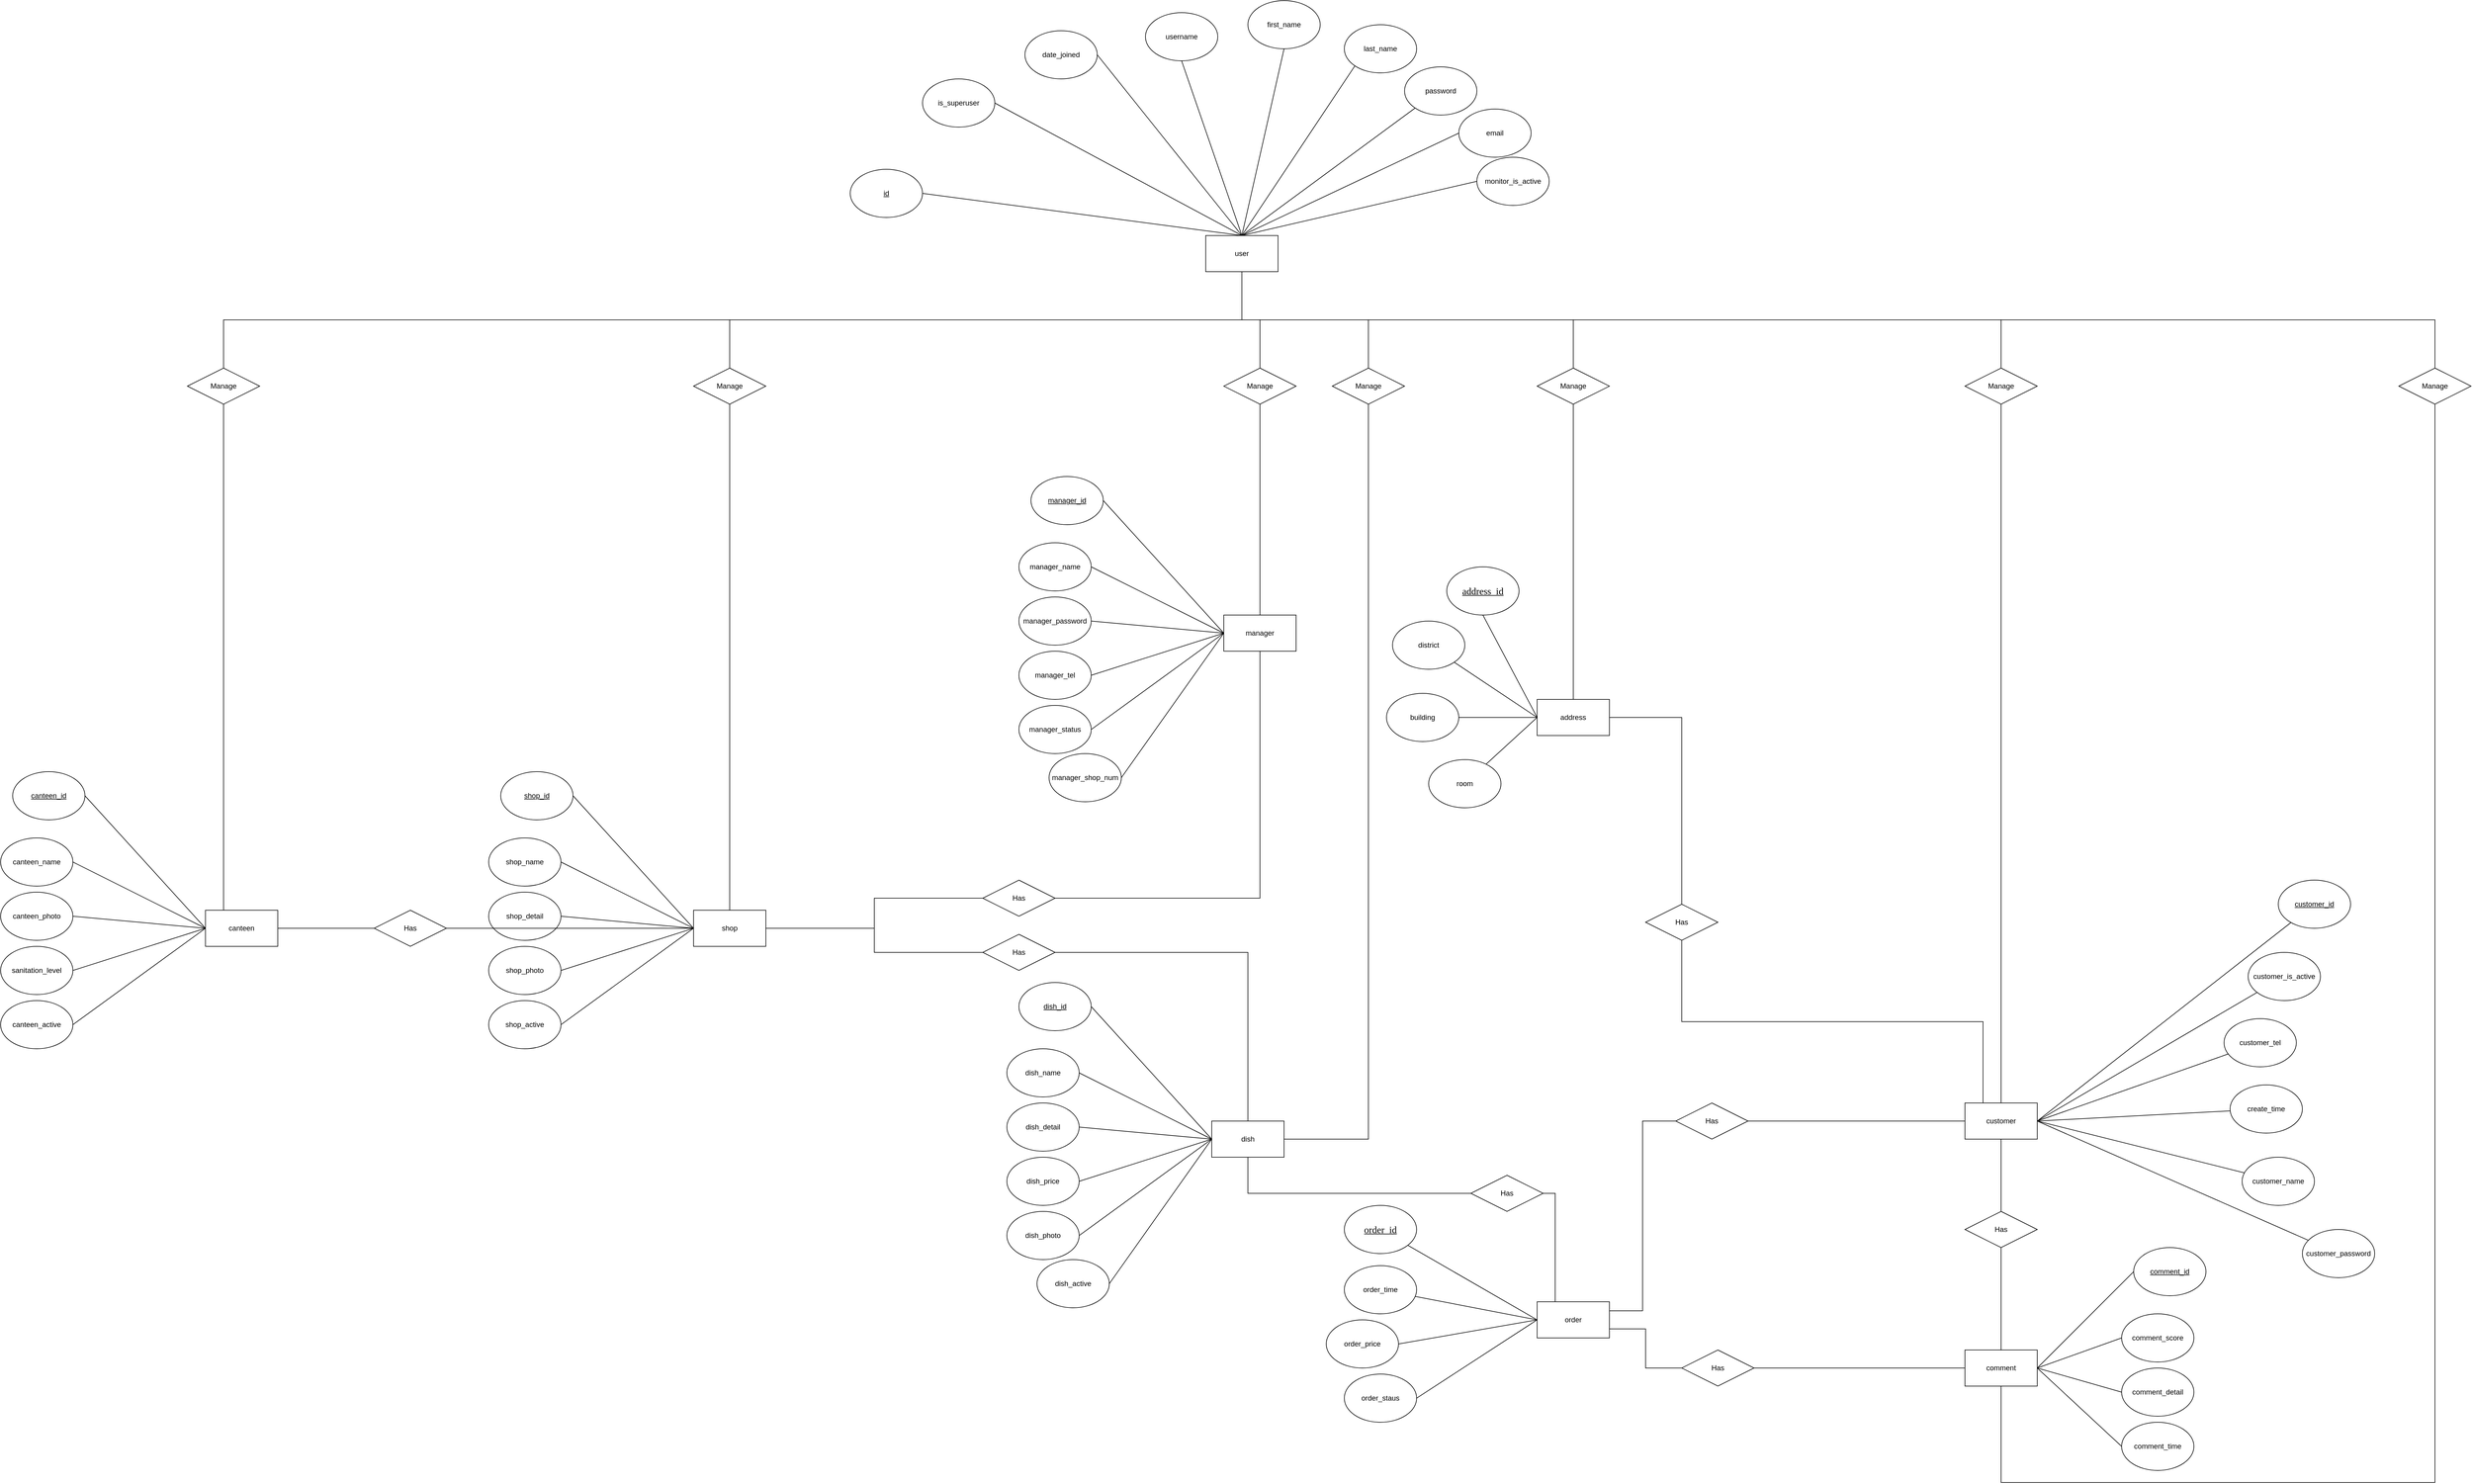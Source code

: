 <mxfile version="21.5.2" type="github">
  <diagram id="R2lEEEUBdFMjLlhIrx00" name="Page-1">
    <mxGraphModel dx="6148" dy="5656" grid="1" gridSize="10" guides="1" tooltips="1" connect="1" arrows="1" fold="1" page="1" pageScale="1" pageWidth="1100" pageHeight="1700" math="0" shadow="0" extFonts="Permanent Marker^https://fonts.googleapis.com/css?family=Permanent+Marker">
      <root>
        <mxCell id="0" />
        <mxCell id="1" parent="0" />
        <mxCell id="YfYMu-uo4q-J1Giw8Tow-1" value="customer" style="rounded=0;whiteSpace=wrap;html=1;" vertex="1" parent="1">
          <mxGeometry x="2340" y="-680" width="120" height="60" as="geometry" />
        </mxCell>
        <mxCell id="YfYMu-uo4q-J1Giw8Tow-2" value="address" style="rounded=0;whiteSpace=wrap;html=1;" vertex="1" parent="1">
          <mxGeometry x="1630" y="-1350" width="120" height="60" as="geometry" />
        </mxCell>
        <mxCell id="YfYMu-uo4q-J1Giw8Tow-90" value="" style="rounded=0;orthogonalLoop=1;jettySize=auto;html=1;endArrow=none;endFill=0;exitX=0;exitY=0.5;exitDx=0;exitDy=0;" edge="1" parent="1" source="YfYMu-uo4q-J1Giw8Tow-2" target="YfYMu-uo4q-J1Giw8Tow-87">
          <mxGeometry relative="1" as="geometry" />
        </mxCell>
        <mxCell id="YfYMu-uo4q-J1Giw8Tow-92" value="" style="rounded=0;orthogonalLoop=1;jettySize=auto;html=1;endArrow=none;endFill=0;exitX=0;exitY=0.5;exitDx=0;exitDy=0;" edge="1" parent="1" source="YfYMu-uo4q-J1Giw8Tow-2" target="YfYMu-uo4q-J1Giw8Tow-91">
          <mxGeometry relative="1" as="geometry" />
        </mxCell>
        <mxCell id="YfYMu-uo4q-J1Giw8Tow-96" value="" style="rounded=0;orthogonalLoop=1;jettySize=auto;html=1;endArrow=none;endFill=0;exitX=0;exitY=0.5;exitDx=0;exitDy=0;" edge="1" parent="1" source="YfYMu-uo4q-J1Giw8Tow-2" target="YfYMu-uo4q-J1Giw8Tow-95">
          <mxGeometry relative="1" as="geometry" />
        </mxCell>
        <mxCell id="YfYMu-uo4q-J1Giw8Tow-3" value="order" style="rounded=0;whiteSpace=wrap;html=1;" vertex="1" parent="1">
          <mxGeometry x="1630" y="-350" width="120" height="60" as="geometry" />
        </mxCell>
        <mxCell id="YfYMu-uo4q-J1Giw8Tow-4" value="dish" style="rounded=0;whiteSpace=wrap;html=1;" vertex="1" parent="1">
          <mxGeometry x="1090" y="-650" width="120" height="60" as="geometry" />
        </mxCell>
        <mxCell id="YfYMu-uo4q-J1Giw8Tow-77" value="" style="rounded=0;orthogonalLoop=1;jettySize=auto;html=1;entryX=1;entryY=0.5;entryDx=0;entryDy=0;endArrow=none;endFill=0;" edge="1" parent="1" source="YfYMu-uo4q-J1Giw8Tow-60" target="YfYMu-uo4q-J1Giw8Tow-1">
          <mxGeometry relative="1" as="geometry">
            <mxPoint x="2380" y="-560" as="targetPoint" />
          </mxGeometry>
        </mxCell>
        <mxCell id="YfYMu-uo4q-J1Giw8Tow-60" value="&lt;u&gt;customer_id&lt;/u&gt;" style="ellipse;whiteSpace=wrap;html=1;" vertex="1" parent="1">
          <mxGeometry x="2860" y="-1050" width="120" height="80" as="geometry" />
        </mxCell>
        <mxCell id="YfYMu-uo4q-J1Giw8Tow-76" value="" style="rounded=0;orthogonalLoop=1;jettySize=auto;html=1;entryX=1;entryY=0.5;entryDx=0;entryDy=0;endArrow=none;endFill=0;" edge="1" parent="1" source="YfYMu-uo4q-J1Giw8Tow-62" target="YfYMu-uo4q-J1Giw8Tow-1">
          <mxGeometry relative="1" as="geometry">
            <mxPoint x="2390" y="-780" as="targetPoint" />
          </mxGeometry>
        </mxCell>
        <mxCell id="YfYMu-uo4q-J1Giw8Tow-62" value="customer_name" style="ellipse;whiteSpace=wrap;html=1;" vertex="1" parent="1">
          <mxGeometry x="2800" y="-590" width="120" height="80" as="geometry" />
        </mxCell>
        <mxCell id="YfYMu-uo4q-J1Giw8Tow-71" style="rounded=0;orthogonalLoop=1;jettySize=auto;html=1;entryX=1;entryY=0.5;entryDx=0;entryDy=0;endArrow=none;endFill=0;" edge="1" parent="1" source="YfYMu-uo4q-J1Giw8Tow-63" target="YfYMu-uo4q-J1Giw8Tow-1">
          <mxGeometry relative="1" as="geometry" />
        </mxCell>
        <mxCell id="YfYMu-uo4q-J1Giw8Tow-63" value="customer_tel" style="ellipse;whiteSpace=wrap;html=1;" vertex="1" parent="1">
          <mxGeometry x="2770" y="-820" width="120" height="80" as="geometry" />
        </mxCell>
        <mxCell id="YfYMu-uo4q-J1Giw8Tow-70" value="" style="rounded=0;orthogonalLoop=1;jettySize=auto;html=1;endArrow=none;endFill=0;entryX=1;entryY=0.5;entryDx=0;entryDy=0;" edge="1" parent="1" source="YfYMu-uo4q-J1Giw8Tow-64" target="YfYMu-uo4q-J1Giw8Tow-1">
          <mxGeometry relative="1" as="geometry">
            <mxPoint x="2420" y="-770" as="targetPoint" />
          </mxGeometry>
        </mxCell>
        <mxCell id="YfYMu-uo4q-J1Giw8Tow-64" value="customer_password" style="ellipse;whiteSpace=wrap;html=1;" vertex="1" parent="1">
          <mxGeometry x="2900" y="-470" width="120" height="80" as="geometry" />
        </mxCell>
        <mxCell id="YfYMu-uo4q-J1Giw8Tow-75" value="" style="rounded=0;orthogonalLoop=1;jettySize=auto;html=1;entryX=1;entryY=0.5;entryDx=0;entryDy=0;endArrow=none;endFill=0;" edge="1" parent="1" source="YfYMu-uo4q-J1Giw8Tow-65" target="YfYMu-uo4q-J1Giw8Tow-1">
          <mxGeometry relative="1" as="geometry">
            <mxPoint x="2370" y="-910" as="targetPoint" />
          </mxGeometry>
        </mxCell>
        <mxCell id="YfYMu-uo4q-J1Giw8Tow-65" value="customer_is_active" style="ellipse;whiteSpace=wrap;html=1;" vertex="1" parent="1">
          <mxGeometry x="2810" y="-930" width="120" height="80" as="geometry" />
        </mxCell>
        <mxCell id="YfYMu-uo4q-J1Giw8Tow-72" style="rounded=0;orthogonalLoop=1;jettySize=auto;html=1;entryX=1;entryY=0.5;entryDx=0;entryDy=0;endArrow=none;endFill=0;" edge="1" parent="1" source="YfYMu-uo4q-J1Giw8Tow-66" target="YfYMu-uo4q-J1Giw8Tow-1">
          <mxGeometry relative="1" as="geometry" />
        </mxCell>
        <mxCell id="YfYMu-uo4q-J1Giw8Tow-66" value="create_time" style="ellipse;whiteSpace=wrap;html=1;" vertex="1" parent="1">
          <mxGeometry x="2780" y="-710" width="120" height="80" as="geometry" />
        </mxCell>
        <mxCell id="YfYMu-uo4q-J1Giw8Tow-87" value="district" style="ellipse;whiteSpace=wrap;html=1;rounded=0;" vertex="1" parent="1">
          <mxGeometry x="1390" y="-1480" width="120" height="80" as="geometry" />
        </mxCell>
        <mxCell id="YfYMu-uo4q-J1Giw8Tow-91" value="room" style="ellipse;whiteSpace=wrap;html=1;rounded=0;" vertex="1" parent="1">
          <mxGeometry x="1450" y="-1250" width="120" height="80" as="geometry" />
        </mxCell>
        <mxCell id="YfYMu-uo4q-J1Giw8Tow-95" value="building" style="ellipse;whiteSpace=wrap;html=1;rounded=0;" vertex="1" parent="1">
          <mxGeometry x="1380" y="-1360" width="120" height="80" as="geometry" />
        </mxCell>
        <mxCell id="YfYMu-uo4q-J1Giw8Tow-111" value="" style="rounded=0;orthogonalLoop=1;jettySize=auto;html=1;entryX=0;entryY=0.5;entryDx=0;entryDy=0;endArrow=none;endFill=0;" edge="1" parent="1" source="YfYMu-uo4q-J1Giw8Tow-99" target="YfYMu-uo4q-J1Giw8Tow-3">
          <mxGeometry relative="1" as="geometry">
            <mxPoint x="1620" y="-419.963" as="targetPoint" />
          </mxGeometry>
        </mxCell>
        <mxCell id="YfYMu-uo4q-J1Giw8Tow-99" value="order_time" style="ellipse;whiteSpace=wrap;html=1;" vertex="1" parent="1">
          <mxGeometry x="1310" y="-410" width="120" height="80" as="geometry" />
        </mxCell>
        <mxCell id="YfYMu-uo4q-J1Giw8Tow-100" value="order_staus" style="ellipse;whiteSpace=wrap;html=1;" vertex="1" parent="1">
          <mxGeometry x="1310" y="-230" width="120" height="80" as="geometry" />
        </mxCell>
        <mxCell id="YfYMu-uo4q-J1Giw8Tow-101" value="order_price" style="ellipse;whiteSpace=wrap;html=1;" vertex="1" parent="1">
          <mxGeometry x="1280" y="-320" width="120" height="80" as="geometry" />
        </mxCell>
        <mxCell id="YfYMu-uo4q-J1Giw8Tow-102" value="&lt;div style=&quot;font-size: medium; text-align: start;&quot; data-hash=&quot;69dfcb072307d1f23d6dae1ab92fffbf&quot; data-version=&quot;3.0.0&quot;&gt;&lt;/div&gt;&lt;div style=&quot;font-size: medium; text-align: start;&quot; class=&quot;document&quot;&gt;&lt;div class=&quot;section&quot;&gt;&lt;p style=&quot;margin: 0pt; font-family: 等线; font-size: 12pt; line-height: 16px;&quot; class=&quot;paragraph text-align-type-left&quot;&gt;&lt;u&gt;order_id&lt;/u&gt;&lt;/p&gt;&lt;/div&gt;&lt;/div&gt;" style="ellipse;whiteSpace=wrap;html=1;" vertex="1" parent="1">
          <mxGeometry x="1310" y="-510" width="120" height="80" as="geometry" />
        </mxCell>
        <mxCell id="YfYMu-uo4q-J1Giw8Tow-107" value="" style="endArrow=none;html=1;rounded=0;entryX=0;entryY=0.5;entryDx=0;entryDy=0;" edge="1" parent="1" source="YfYMu-uo4q-J1Giw8Tow-102" target="YfYMu-uo4q-J1Giw8Tow-3">
          <mxGeometry relative="1" as="geometry">
            <mxPoint x="1440" y="-290.37" as="sourcePoint" />
            <mxPoint x="1600" y="-290.37" as="targetPoint" />
          </mxGeometry>
        </mxCell>
        <mxCell id="YfYMu-uo4q-J1Giw8Tow-108" value="" style="endArrow=none;html=1;rounded=0;exitX=1;exitY=0.5;exitDx=0;exitDy=0;entryX=0;entryY=0.5;entryDx=0;entryDy=0;" edge="1" parent="1" source="YfYMu-uo4q-J1Giw8Tow-100" target="YfYMu-uo4q-J1Giw8Tow-3">
          <mxGeometry relative="1" as="geometry">
            <mxPoint x="1440" y="-210" as="sourcePoint" />
            <mxPoint x="1600" y="-210" as="targetPoint" />
          </mxGeometry>
        </mxCell>
        <mxCell id="YfYMu-uo4q-J1Giw8Tow-109" value="" style="endArrow=none;html=1;rounded=0;exitX=1;exitY=0.5;exitDx=0;exitDy=0;entryX=0;entryY=0.5;entryDx=0;entryDy=0;" edge="1" parent="1" source="YfYMu-uo4q-J1Giw8Tow-101" target="YfYMu-uo4q-J1Giw8Tow-3">
          <mxGeometry relative="1" as="geometry">
            <mxPoint x="1440" y="-470" as="sourcePoint" />
            <mxPoint x="1600" y="-470" as="targetPoint" />
          </mxGeometry>
        </mxCell>
        <mxCell id="YfYMu-uo4q-J1Giw8Tow-112" value="&lt;u&gt;dish_id&lt;/u&gt;" style="ellipse;whiteSpace=wrap;html=1;" vertex="1" parent="1">
          <mxGeometry x="770" y="-880" width="120" height="80" as="geometry" />
        </mxCell>
        <mxCell id="YfYMu-uo4q-J1Giw8Tow-113" value="dish_active" style="ellipse;whiteSpace=wrap;html=1;" vertex="1" parent="1">
          <mxGeometry x="800" y="-420" width="120" height="80" as="geometry" />
        </mxCell>
        <mxCell id="YfYMu-uo4q-J1Giw8Tow-114" value="dish_photo" style="ellipse;whiteSpace=wrap;html=1;" vertex="1" parent="1">
          <mxGeometry x="750" y="-500" width="120" height="80" as="geometry" />
        </mxCell>
        <mxCell id="YfYMu-uo4q-J1Giw8Tow-115" value="dish_detail" style="ellipse;whiteSpace=wrap;html=1;" vertex="1" parent="1">
          <mxGeometry x="750" y="-680" width="120" height="80" as="geometry" />
        </mxCell>
        <mxCell id="YfYMu-uo4q-J1Giw8Tow-116" value="dish_name" style="ellipse;whiteSpace=wrap;html=1;" vertex="1" parent="1">
          <mxGeometry x="750" y="-770" width="120" height="80" as="geometry" />
        </mxCell>
        <mxCell id="YfYMu-uo4q-J1Giw8Tow-117" value="dish_price" style="ellipse;whiteSpace=wrap;html=1;" vertex="1" parent="1">
          <mxGeometry x="750" y="-590" width="120" height="80" as="geometry" />
        </mxCell>
        <mxCell id="YfYMu-uo4q-J1Giw8Tow-119" value="" style="endArrow=none;html=1;rounded=0;entryX=1;entryY=0.5;entryDx=0;entryDy=0;exitX=0;exitY=0.5;exitDx=0;exitDy=0;" edge="1" parent="1" source="YfYMu-uo4q-J1Giw8Tow-4" target="YfYMu-uo4q-J1Giw8Tow-112">
          <mxGeometry width="50" height="50" relative="1" as="geometry">
            <mxPoint x="1780" y="-780" as="sourcePoint" />
            <mxPoint x="1770" y="-830" as="targetPoint" />
          </mxGeometry>
        </mxCell>
        <mxCell id="YfYMu-uo4q-J1Giw8Tow-120" value="" style="endArrow=none;html=1;rounded=0;entryX=1;entryY=0.5;entryDx=0;entryDy=0;exitX=0;exitY=0.5;exitDx=0;exitDy=0;" edge="1" parent="1" source="YfYMu-uo4q-J1Giw8Tow-4" target="YfYMu-uo4q-J1Giw8Tow-116">
          <mxGeometry width="50" height="50" relative="1" as="geometry">
            <mxPoint x="1730" y="-770" as="sourcePoint" />
            <mxPoint x="1720" y="-960" as="targetPoint" />
          </mxGeometry>
        </mxCell>
        <mxCell id="YfYMu-uo4q-J1Giw8Tow-121" value="" style="endArrow=none;html=1;rounded=0;entryX=1;entryY=0.5;entryDx=0;entryDy=0;exitX=0;exitY=0.5;exitDx=0;exitDy=0;" edge="1" parent="1" source="YfYMu-uo4q-J1Giw8Tow-4" target="YfYMu-uo4q-J1Giw8Tow-115">
          <mxGeometry width="50" height="50" relative="1" as="geometry">
            <mxPoint x="1780" y="-780" as="sourcePoint" />
            <mxPoint x="1590" y="-880" as="targetPoint" />
          </mxGeometry>
        </mxCell>
        <mxCell id="YfYMu-uo4q-J1Giw8Tow-122" value="" style="endArrow=none;html=1;rounded=0;entryX=1;entryY=0.5;entryDx=0;entryDy=0;exitX=0;exitY=0.5;exitDx=0;exitDy=0;" edge="1" parent="1" source="YfYMu-uo4q-J1Giw8Tow-4" target="YfYMu-uo4q-J1Giw8Tow-117">
          <mxGeometry width="50" height="50" relative="1" as="geometry">
            <mxPoint x="1800" y="-760" as="sourcePoint" />
            <mxPoint x="1600" y="-870" as="targetPoint" />
          </mxGeometry>
        </mxCell>
        <mxCell id="YfYMu-uo4q-J1Giw8Tow-123" value="" style="endArrow=none;html=1;rounded=0;entryX=1;entryY=0.5;entryDx=0;entryDy=0;exitX=0;exitY=0.5;exitDx=0;exitDy=0;" edge="1" parent="1" source="YfYMu-uo4q-J1Giw8Tow-4" target="YfYMu-uo4q-J1Giw8Tow-114">
          <mxGeometry width="50" height="50" relative="1" as="geometry">
            <mxPoint x="1800" y="-780" as="sourcePoint" />
            <mxPoint x="1610" y="-860" as="targetPoint" />
          </mxGeometry>
        </mxCell>
        <mxCell id="YfYMu-uo4q-J1Giw8Tow-124" value="" style="endArrow=none;html=1;rounded=0;entryX=1;entryY=0.5;entryDx=0;entryDy=0;exitX=0;exitY=0.5;exitDx=0;exitDy=0;" edge="1" parent="1" source="YfYMu-uo4q-J1Giw8Tow-4" target="YfYMu-uo4q-J1Giw8Tow-113">
          <mxGeometry width="50" height="50" relative="1" as="geometry">
            <mxPoint x="1780" y="-780" as="sourcePoint" />
            <mxPoint x="1620" y="-850" as="targetPoint" />
          </mxGeometry>
        </mxCell>
        <mxCell id="YfYMu-uo4q-J1Giw8Tow-177" value="comment" style="rounded=0;whiteSpace=wrap;html=1;" vertex="1" parent="1">
          <mxGeometry x="2340" y="-270" width="120" height="60" as="geometry" />
        </mxCell>
        <mxCell id="YfYMu-uo4q-J1Giw8Tow-178" value="&lt;u&gt;comment_id&lt;/u&gt;" style="ellipse;whiteSpace=wrap;html=1;" vertex="1" parent="1">
          <mxGeometry x="2620" y="-440" width="120" height="80" as="geometry" />
        </mxCell>
        <mxCell id="YfYMu-uo4q-J1Giw8Tow-181" value="comment_detail" style="ellipse;whiteSpace=wrap;html=1;" vertex="1" parent="1">
          <mxGeometry x="2600" y="-240" width="120" height="80" as="geometry" />
        </mxCell>
        <mxCell id="YfYMu-uo4q-J1Giw8Tow-182" value="comment_score" style="ellipse;whiteSpace=wrap;html=1;" vertex="1" parent="1">
          <mxGeometry x="2600" y="-330" width="120" height="80" as="geometry" />
        </mxCell>
        <mxCell id="YfYMu-uo4q-J1Giw8Tow-183" value="comment_time" style="ellipse;whiteSpace=wrap;html=1;" vertex="1" parent="1">
          <mxGeometry x="2600" y="-150" width="120" height="80" as="geometry" />
        </mxCell>
        <mxCell id="YfYMu-uo4q-J1Giw8Tow-184" value="" style="endArrow=none;html=1;rounded=0;entryX=0;entryY=0.5;entryDx=0;entryDy=0;exitX=1;exitY=0.5;exitDx=0;exitDy=0;" edge="1" parent="1" source="YfYMu-uo4q-J1Giw8Tow-177" target="YfYMu-uo4q-J1Giw8Tow-178">
          <mxGeometry width="50" height="50" relative="1" as="geometry">
            <mxPoint x="2020" y="-210" as="sourcePoint" />
            <mxPoint x="2010" y="-260" as="targetPoint" />
          </mxGeometry>
        </mxCell>
        <mxCell id="YfYMu-uo4q-J1Giw8Tow-185" value="" style="endArrow=none;html=1;rounded=0;entryX=0;entryY=0.5;entryDx=0;entryDy=0;exitX=1;exitY=0.5;exitDx=0;exitDy=0;" edge="1" parent="1" source="YfYMu-uo4q-J1Giw8Tow-177" target="YfYMu-uo4q-J1Giw8Tow-182">
          <mxGeometry width="50" height="50" relative="1" as="geometry">
            <mxPoint x="1970" y="-200" as="sourcePoint" />
            <mxPoint x="1960" y="-390" as="targetPoint" />
          </mxGeometry>
        </mxCell>
        <mxCell id="YfYMu-uo4q-J1Giw8Tow-186" value="" style="endArrow=none;html=1;rounded=0;entryX=0;entryY=0.5;entryDx=0;entryDy=0;exitX=1;exitY=0.5;exitDx=0;exitDy=0;" edge="1" parent="1" source="YfYMu-uo4q-J1Giw8Tow-177" target="YfYMu-uo4q-J1Giw8Tow-181">
          <mxGeometry width="50" height="50" relative="1" as="geometry">
            <mxPoint x="2020" y="-210" as="sourcePoint" />
            <mxPoint x="1830" y="-310" as="targetPoint" />
          </mxGeometry>
        </mxCell>
        <mxCell id="YfYMu-uo4q-J1Giw8Tow-187" value="" style="endArrow=none;html=1;rounded=0;entryX=0;entryY=0.5;entryDx=0;entryDy=0;exitX=1;exitY=0.5;exitDx=0;exitDy=0;" edge="1" parent="1" source="YfYMu-uo4q-J1Giw8Tow-177" target="YfYMu-uo4q-J1Giw8Tow-183">
          <mxGeometry width="50" height="50" relative="1" as="geometry">
            <mxPoint x="2040" y="-190" as="sourcePoint" />
            <mxPoint x="1840" y="-300" as="targetPoint" />
          </mxGeometry>
        </mxCell>
        <mxCell id="YfYMu-uo4q-J1Giw8Tow-190" value="user" style="rounded=0;whiteSpace=wrap;html=1;" vertex="1" parent="1">
          <mxGeometry x="1080" y="-2120" width="120" height="60" as="geometry" />
        </mxCell>
        <mxCell id="YfYMu-uo4q-J1Giw8Tow-191" value="&lt;u&gt;id&lt;/u&gt;" style="ellipse;whiteSpace=wrap;html=1;" vertex="1" parent="1">
          <mxGeometry x="490" y="-2230" width="120" height="80" as="geometry" />
        </mxCell>
        <mxCell id="YfYMu-uo4q-J1Giw8Tow-192" value="email" style="ellipse;whiteSpace=wrap;html=1;" vertex="1" parent="1">
          <mxGeometry x="1500" y="-2330" width="120" height="80" as="geometry" />
        </mxCell>
        <mxCell id="YfYMu-uo4q-J1Giw8Tow-193" value="password" style="ellipse;whiteSpace=wrap;html=1;" vertex="1" parent="1">
          <mxGeometry x="1410" y="-2400" width="120" height="80" as="geometry" />
        </mxCell>
        <mxCell id="YfYMu-uo4q-J1Giw8Tow-194" value="first_name" style="ellipse;whiteSpace=wrap;html=1;" vertex="1" parent="1">
          <mxGeometry x="1150" y="-2510" width="120" height="80" as="geometry" />
        </mxCell>
        <mxCell id="YfYMu-uo4q-J1Giw8Tow-195" value="username" style="ellipse;whiteSpace=wrap;html=1;" vertex="1" parent="1">
          <mxGeometry x="980" y="-2490" width="120" height="80" as="geometry" />
        </mxCell>
        <mxCell id="YfYMu-uo4q-J1Giw8Tow-196" value="last_name" style="ellipse;whiteSpace=wrap;html=1;" vertex="1" parent="1">
          <mxGeometry x="1310" y="-2470" width="120" height="80" as="geometry" />
        </mxCell>
        <mxCell id="YfYMu-uo4q-J1Giw8Tow-197" value="" style="endArrow=none;html=1;rounded=0;entryX=1;entryY=0.5;entryDx=0;entryDy=0;exitX=0.5;exitY=0;exitDx=0;exitDy=0;" edge="1" parent="1" source="YfYMu-uo4q-J1Giw8Tow-190" target="YfYMu-uo4q-J1Giw8Tow-191">
          <mxGeometry width="50" height="50" relative="1" as="geometry">
            <mxPoint x="1060" y="-2090" as="sourcePoint" />
            <mxPoint x="1050" y="-2140" as="targetPoint" />
          </mxGeometry>
        </mxCell>
        <mxCell id="YfYMu-uo4q-J1Giw8Tow-198" value="" style="endArrow=none;html=1;rounded=0;entryX=0.5;entryY=1;entryDx=0;entryDy=0;exitX=0.5;exitY=0;exitDx=0;exitDy=0;" edge="1" parent="1" source="YfYMu-uo4q-J1Giw8Tow-190" target="YfYMu-uo4q-J1Giw8Tow-195">
          <mxGeometry width="50" height="50" relative="1" as="geometry">
            <mxPoint x="1010" y="-2080" as="sourcePoint" />
            <mxPoint x="1000" y="-2270" as="targetPoint" />
          </mxGeometry>
        </mxCell>
        <mxCell id="YfYMu-uo4q-J1Giw8Tow-199" value="" style="endArrow=none;html=1;rounded=0;entryX=0.5;entryY=1;entryDx=0;entryDy=0;exitX=0.5;exitY=0;exitDx=0;exitDy=0;" edge="1" parent="1" source="YfYMu-uo4q-J1Giw8Tow-190" target="YfYMu-uo4q-J1Giw8Tow-194">
          <mxGeometry width="50" height="50" relative="1" as="geometry">
            <mxPoint x="1060" y="-2090" as="sourcePoint" />
            <mxPoint x="870" y="-2190" as="targetPoint" />
          </mxGeometry>
        </mxCell>
        <mxCell id="YfYMu-uo4q-J1Giw8Tow-200" value="" style="endArrow=none;html=1;rounded=0;entryX=0;entryY=1;entryDx=0;entryDy=0;exitX=0.5;exitY=0;exitDx=0;exitDy=0;" edge="1" parent="1" source="YfYMu-uo4q-J1Giw8Tow-190" target="YfYMu-uo4q-J1Giw8Tow-196">
          <mxGeometry width="50" height="50" relative="1" as="geometry">
            <mxPoint x="1080" y="-2070" as="sourcePoint" />
            <mxPoint x="880" y="-2180" as="targetPoint" />
          </mxGeometry>
        </mxCell>
        <mxCell id="YfYMu-uo4q-J1Giw8Tow-201" value="" style="endArrow=none;html=1;rounded=0;entryX=0;entryY=1;entryDx=0;entryDy=0;exitX=0.5;exitY=0;exitDx=0;exitDy=0;" edge="1" parent="1" source="YfYMu-uo4q-J1Giw8Tow-190" target="YfYMu-uo4q-J1Giw8Tow-193">
          <mxGeometry width="50" height="50" relative="1" as="geometry">
            <mxPoint x="1080" y="-2090" as="sourcePoint" />
            <mxPoint x="890" y="-2170" as="targetPoint" />
          </mxGeometry>
        </mxCell>
        <mxCell id="YfYMu-uo4q-J1Giw8Tow-202" value="" style="endArrow=none;html=1;rounded=0;entryX=0;entryY=0.5;entryDx=0;entryDy=0;exitX=0.5;exitY=0;exitDx=0;exitDy=0;" edge="1" parent="1" source="YfYMu-uo4q-J1Giw8Tow-190" target="YfYMu-uo4q-J1Giw8Tow-192">
          <mxGeometry width="50" height="50" relative="1" as="geometry">
            <mxPoint x="1060" y="-2090" as="sourcePoint" />
            <mxPoint x="900" y="-2160" as="targetPoint" />
          </mxGeometry>
        </mxCell>
        <mxCell id="YfYMu-uo4q-J1Giw8Tow-203" value="manager" style="rounded=0;whiteSpace=wrap;html=1;" vertex="1" parent="1">
          <mxGeometry x="1110" y="-1490" width="120" height="60" as="geometry" />
        </mxCell>
        <mxCell id="YfYMu-uo4q-J1Giw8Tow-204" value="&lt;u&gt;manager_id&lt;/u&gt;" style="ellipse;whiteSpace=wrap;html=1;" vertex="1" parent="1">
          <mxGeometry x="790" y="-1720" width="120" height="80" as="geometry" />
        </mxCell>
        <mxCell id="YfYMu-uo4q-J1Giw8Tow-205" value="manager_shop_num" style="ellipse;whiteSpace=wrap;html=1;" vertex="1" parent="1">
          <mxGeometry x="820" y="-1260" width="120" height="80" as="geometry" />
        </mxCell>
        <mxCell id="YfYMu-uo4q-J1Giw8Tow-206" value="manager_status" style="ellipse;whiteSpace=wrap;html=1;" vertex="1" parent="1">
          <mxGeometry x="770" y="-1340" width="120" height="80" as="geometry" />
        </mxCell>
        <mxCell id="YfYMu-uo4q-J1Giw8Tow-207" value="manager_password" style="ellipse;whiteSpace=wrap;html=1;" vertex="1" parent="1">
          <mxGeometry x="770" y="-1520" width="120" height="80" as="geometry" />
        </mxCell>
        <mxCell id="YfYMu-uo4q-J1Giw8Tow-208" value="manager_name" style="ellipse;whiteSpace=wrap;html=1;" vertex="1" parent="1">
          <mxGeometry x="770" y="-1610" width="120" height="80" as="geometry" />
        </mxCell>
        <mxCell id="YfYMu-uo4q-J1Giw8Tow-209" value="manager_tel" style="ellipse;whiteSpace=wrap;html=1;" vertex="1" parent="1">
          <mxGeometry x="770" y="-1430" width="120" height="80" as="geometry" />
        </mxCell>
        <mxCell id="YfYMu-uo4q-J1Giw8Tow-210" value="" style="endArrow=none;html=1;rounded=0;entryX=1;entryY=0.5;entryDx=0;entryDy=0;exitX=0;exitY=0.5;exitDx=0;exitDy=0;" edge="1" parent="1" source="YfYMu-uo4q-J1Giw8Tow-203" target="YfYMu-uo4q-J1Giw8Tow-204">
          <mxGeometry width="50" height="50" relative="1" as="geometry">
            <mxPoint x="1090" y="-1460" as="sourcePoint" />
            <mxPoint x="1080" y="-1510" as="targetPoint" />
          </mxGeometry>
        </mxCell>
        <mxCell id="YfYMu-uo4q-J1Giw8Tow-211" value="" style="endArrow=none;html=1;rounded=0;entryX=1;entryY=0.5;entryDx=0;entryDy=0;exitX=0;exitY=0.5;exitDx=0;exitDy=0;" edge="1" parent="1" source="YfYMu-uo4q-J1Giw8Tow-203" target="YfYMu-uo4q-J1Giw8Tow-208">
          <mxGeometry width="50" height="50" relative="1" as="geometry">
            <mxPoint x="1040" y="-1450" as="sourcePoint" />
            <mxPoint x="1030" y="-1640" as="targetPoint" />
          </mxGeometry>
        </mxCell>
        <mxCell id="YfYMu-uo4q-J1Giw8Tow-212" value="" style="endArrow=none;html=1;rounded=0;entryX=1;entryY=0.5;entryDx=0;entryDy=0;exitX=0;exitY=0.5;exitDx=0;exitDy=0;" edge="1" parent="1" source="YfYMu-uo4q-J1Giw8Tow-203" target="YfYMu-uo4q-J1Giw8Tow-207">
          <mxGeometry width="50" height="50" relative="1" as="geometry">
            <mxPoint x="1090" y="-1460" as="sourcePoint" />
            <mxPoint x="900" y="-1560" as="targetPoint" />
          </mxGeometry>
        </mxCell>
        <mxCell id="YfYMu-uo4q-J1Giw8Tow-213" value="" style="endArrow=none;html=1;rounded=0;entryX=1;entryY=0.5;entryDx=0;entryDy=0;exitX=0;exitY=0.5;exitDx=0;exitDy=0;" edge="1" parent="1" source="YfYMu-uo4q-J1Giw8Tow-203" target="YfYMu-uo4q-J1Giw8Tow-209">
          <mxGeometry width="50" height="50" relative="1" as="geometry">
            <mxPoint x="1110" y="-1440" as="sourcePoint" />
            <mxPoint x="910" y="-1550" as="targetPoint" />
          </mxGeometry>
        </mxCell>
        <mxCell id="YfYMu-uo4q-J1Giw8Tow-214" value="" style="endArrow=none;html=1;rounded=0;entryX=1;entryY=0.5;entryDx=0;entryDy=0;exitX=0;exitY=0.5;exitDx=0;exitDy=0;" edge="1" parent="1" source="YfYMu-uo4q-J1Giw8Tow-203" target="YfYMu-uo4q-J1Giw8Tow-206">
          <mxGeometry width="50" height="50" relative="1" as="geometry">
            <mxPoint x="1110" y="-1460" as="sourcePoint" />
            <mxPoint x="920" y="-1540" as="targetPoint" />
          </mxGeometry>
        </mxCell>
        <mxCell id="YfYMu-uo4q-J1Giw8Tow-215" value="" style="endArrow=none;html=1;rounded=0;entryX=1;entryY=0.5;entryDx=0;entryDy=0;exitX=0;exitY=0.5;exitDx=0;exitDy=0;" edge="1" parent="1" source="YfYMu-uo4q-J1Giw8Tow-203" target="YfYMu-uo4q-J1Giw8Tow-205">
          <mxGeometry width="50" height="50" relative="1" as="geometry">
            <mxPoint x="1090" y="-1460" as="sourcePoint" />
            <mxPoint x="930" y="-1530" as="targetPoint" />
          </mxGeometry>
        </mxCell>
        <mxCell id="YfYMu-uo4q-J1Giw8Tow-216" value="shop" style="rounded=0;whiteSpace=wrap;html=1;" vertex="1" parent="1">
          <mxGeometry x="230" y="-1000" width="120" height="60" as="geometry" />
        </mxCell>
        <mxCell id="YfYMu-uo4q-J1Giw8Tow-217" value="&lt;u&gt;shop_id&lt;/u&gt;" style="ellipse;whiteSpace=wrap;html=1;" vertex="1" parent="1">
          <mxGeometry x="-90" y="-1230" width="120" height="80" as="geometry" />
        </mxCell>
        <mxCell id="YfYMu-uo4q-J1Giw8Tow-219" value="shop_active" style="ellipse;whiteSpace=wrap;html=1;" vertex="1" parent="1">
          <mxGeometry x="-110" y="-850" width="120" height="80" as="geometry" />
        </mxCell>
        <mxCell id="YfYMu-uo4q-J1Giw8Tow-220" value="shop_detail" style="ellipse;whiteSpace=wrap;html=1;" vertex="1" parent="1">
          <mxGeometry x="-110" y="-1030" width="120" height="80" as="geometry" />
        </mxCell>
        <mxCell id="YfYMu-uo4q-J1Giw8Tow-221" value="shop_name" style="ellipse;whiteSpace=wrap;html=1;" vertex="1" parent="1">
          <mxGeometry x="-110" y="-1120" width="120" height="80" as="geometry" />
        </mxCell>
        <mxCell id="YfYMu-uo4q-J1Giw8Tow-222" value="shop_photo" style="ellipse;whiteSpace=wrap;html=1;" vertex="1" parent="1">
          <mxGeometry x="-110" y="-940" width="120" height="80" as="geometry" />
        </mxCell>
        <mxCell id="YfYMu-uo4q-J1Giw8Tow-223" value="" style="endArrow=none;html=1;rounded=0;entryX=1;entryY=0.5;entryDx=0;entryDy=0;exitX=0;exitY=0.5;exitDx=0;exitDy=0;" edge="1" parent="1" source="YfYMu-uo4q-J1Giw8Tow-216" target="YfYMu-uo4q-J1Giw8Tow-217">
          <mxGeometry width="50" height="50" relative="1" as="geometry">
            <mxPoint x="920" y="-1050" as="sourcePoint" />
            <mxPoint x="910" y="-1100" as="targetPoint" />
          </mxGeometry>
        </mxCell>
        <mxCell id="YfYMu-uo4q-J1Giw8Tow-224" value="" style="endArrow=none;html=1;rounded=0;entryX=1;entryY=0.5;entryDx=0;entryDy=0;exitX=0;exitY=0.5;exitDx=0;exitDy=0;" edge="1" parent="1" source="YfYMu-uo4q-J1Giw8Tow-216" target="YfYMu-uo4q-J1Giw8Tow-221">
          <mxGeometry width="50" height="50" relative="1" as="geometry">
            <mxPoint x="870" y="-1040" as="sourcePoint" />
            <mxPoint x="860" y="-1230" as="targetPoint" />
          </mxGeometry>
        </mxCell>
        <mxCell id="YfYMu-uo4q-J1Giw8Tow-225" value="" style="endArrow=none;html=1;rounded=0;entryX=1;entryY=0.5;entryDx=0;entryDy=0;exitX=0;exitY=0.5;exitDx=0;exitDy=0;" edge="1" parent="1" source="YfYMu-uo4q-J1Giw8Tow-216" target="YfYMu-uo4q-J1Giw8Tow-220">
          <mxGeometry width="50" height="50" relative="1" as="geometry">
            <mxPoint x="920" y="-1050" as="sourcePoint" />
            <mxPoint x="730" y="-1150" as="targetPoint" />
          </mxGeometry>
        </mxCell>
        <mxCell id="YfYMu-uo4q-J1Giw8Tow-226" value="" style="endArrow=none;html=1;rounded=0;entryX=1;entryY=0.5;entryDx=0;entryDy=0;exitX=0;exitY=0.5;exitDx=0;exitDy=0;" edge="1" parent="1" source="YfYMu-uo4q-J1Giw8Tow-216" target="YfYMu-uo4q-J1Giw8Tow-222">
          <mxGeometry width="50" height="50" relative="1" as="geometry">
            <mxPoint x="940" y="-1030" as="sourcePoint" />
            <mxPoint x="740" y="-1140" as="targetPoint" />
          </mxGeometry>
        </mxCell>
        <mxCell id="YfYMu-uo4q-J1Giw8Tow-227" value="" style="endArrow=none;html=1;rounded=0;entryX=1;entryY=0.5;entryDx=0;entryDy=0;exitX=0;exitY=0.5;exitDx=0;exitDy=0;" edge="1" parent="1" source="YfYMu-uo4q-J1Giw8Tow-216" target="YfYMu-uo4q-J1Giw8Tow-219">
          <mxGeometry width="50" height="50" relative="1" as="geometry">
            <mxPoint x="940" y="-1050" as="sourcePoint" />
            <mxPoint x="750" y="-1130" as="targetPoint" />
          </mxGeometry>
        </mxCell>
        <mxCell id="YfYMu-uo4q-J1Giw8Tow-229" value="canteen" style="rounded=0;whiteSpace=wrap;html=1;" vertex="1" parent="1">
          <mxGeometry x="-580" y="-1000" width="120" height="60" as="geometry" />
        </mxCell>
        <mxCell id="YfYMu-uo4q-J1Giw8Tow-230" value="&lt;u&gt;canteen_id&lt;/u&gt;" style="ellipse;whiteSpace=wrap;html=1;" vertex="1" parent="1">
          <mxGeometry x="-900" y="-1230" width="120" height="80" as="geometry" />
        </mxCell>
        <mxCell id="YfYMu-uo4q-J1Giw8Tow-232" value="canteen_active" style="ellipse;whiteSpace=wrap;html=1;" vertex="1" parent="1">
          <mxGeometry x="-920" y="-850" width="120" height="80" as="geometry" />
        </mxCell>
        <mxCell id="YfYMu-uo4q-J1Giw8Tow-233" value="canteen_photo" style="ellipse;whiteSpace=wrap;html=1;" vertex="1" parent="1">
          <mxGeometry x="-920" y="-1030" width="120" height="80" as="geometry" />
        </mxCell>
        <mxCell id="YfYMu-uo4q-J1Giw8Tow-234" value="canteen_name" style="ellipse;whiteSpace=wrap;html=1;" vertex="1" parent="1">
          <mxGeometry x="-920" y="-1120" width="120" height="80" as="geometry" />
        </mxCell>
        <mxCell id="YfYMu-uo4q-J1Giw8Tow-235" value="sanitation_level" style="ellipse;whiteSpace=wrap;html=1;" vertex="1" parent="1">
          <mxGeometry x="-920" y="-940" width="120" height="80" as="geometry" />
        </mxCell>
        <mxCell id="YfYMu-uo4q-J1Giw8Tow-236" value="" style="endArrow=none;html=1;rounded=0;entryX=1;entryY=0.5;entryDx=0;entryDy=0;exitX=0;exitY=0.5;exitDx=0;exitDy=0;" edge="1" parent="1" source="YfYMu-uo4q-J1Giw8Tow-229" target="YfYMu-uo4q-J1Giw8Tow-230">
          <mxGeometry width="50" height="50" relative="1" as="geometry">
            <mxPoint x="-600" y="-970" as="sourcePoint" />
            <mxPoint x="-610" y="-1020" as="targetPoint" />
          </mxGeometry>
        </mxCell>
        <mxCell id="YfYMu-uo4q-J1Giw8Tow-237" value="" style="endArrow=none;html=1;rounded=0;entryX=1;entryY=0.5;entryDx=0;entryDy=0;exitX=0;exitY=0.5;exitDx=0;exitDy=0;" edge="1" parent="1" source="YfYMu-uo4q-J1Giw8Tow-229" target="YfYMu-uo4q-J1Giw8Tow-234">
          <mxGeometry width="50" height="50" relative="1" as="geometry">
            <mxPoint x="-650" y="-960" as="sourcePoint" />
            <mxPoint x="-660" y="-1150" as="targetPoint" />
          </mxGeometry>
        </mxCell>
        <mxCell id="YfYMu-uo4q-J1Giw8Tow-238" value="" style="endArrow=none;html=1;rounded=0;entryX=1;entryY=0.5;entryDx=0;entryDy=0;exitX=0;exitY=0.5;exitDx=0;exitDy=0;" edge="1" parent="1" source="YfYMu-uo4q-J1Giw8Tow-229" target="YfYMu-uo4q-J1Giw8Tow-233">
          <mxGeometry width="50" height="50" relative="1" as="geometry">
            <mxPoint x="-600" y="-970" as="sourcePoint" />
            <mxPoint x="-790" y="-1070" as="targetPoint" />
          </mxGeometry>
        </mxCell>
        <mxCell id="YfYMu-uo4q-J1Giw8Tow-239" value="" style="endArrow=none;html=1;rounded=0;entryX=1;entryY=0.5;entryDx=0;entryDy=0;exitX=0;exitY=0.5;exitDx=0;exitDy=0;" edge="1" parent="1" source="YfYMu-uo4q-J1Giw8Tow-229" target="YfYMu-uo4q-J1Giw8Tow-235">
          <mxGeometry width="50" height="50" relative="1" as="geometry">
            <mxPoint x="-580" y="-950" as="sourcePoint" />
            <mxPoint x="-780" y="-1060" as="targetPoint" />
          </mxGeometry>
        </mxCell>
        <mxCell id="YfYMu-uo4q-J1Giw8Tow-240" value="" style="endArrow=none;html=1;rounded=0;entryX=1;entryY=0.5;entryDx=0;entryDy=0;exitX=0;exitY=0.5;exitDx=0;exitDy=0;" edge="1" parent="1" source="YfYMu-uo4q-J1Giw8Tow-229" target="YfYMu-uo4q-J1Giw8Tow-232">
          <mxGeometry width="50" height="50" relative="1" as="geometry">
            <mxPoint x="-580" y="-970" as="sourcePoint" />
            <mxPoint x="-770" y="-1050" as="targetPoint" />
          </mxGeometry>
        </mxCell>
        <mxCell id="YfYMu-uo4q-J1Giw8Tow-242" value="monitor_is_active" style="ellipse;whiteSpace=wrap;html=1;" vertex="1" parent="1">
          <mxGeometry x="1530" y="-2250" width="120" height="80" as="geometry" />
        </mxCell>
        <mxCell id="YfYMu-uo4q-J1Giw8Tow-243" value="" style="endArrow=none;html=1;rounded=0;entryX=0;entryY=0.5;entryDx=0;entryDy=0;exitX=0.5;exitY=0;exitDx=0;exitDy=0;" edge="1" parent="1" target="YfYMu-uo4q-J1Giw8Tow-242" source="YfYMu-uo4q-J1Giw8Tow-190">
          <mxGeometry width="50" height="50" relative="1" as="geometry">
            <mxPoint x="1110" y="-2020" as="sourcePoint" />
            <mxPoint x="930" y="-2090" as="targetPoint" />
          </mxGeometry>
        </mxCell>
        <mxCell id="YfYMu-uo4q-J1Giw8Tow-244" value="is_superuser" style="ellipse;whiteSpace=wrap;html=1;" vertex="1" parent="1">
          <mxGeometry x="610" y="-2380" width="120" height="80" as="geometry" />
        </mxCell>
        <mxCell id="YfYMu-uo4q-J1Giw8Tow-245" value="" style="endArrow=none;html=1;rounded=0;entryX=1;entryY=0.5;entryDx=0;entryDy=0;exitX=0.5;exitY=0;exitDx=0;exitDy=0;" edge="1" parent="1" target="YfYMu-uo4q-J1Giw8Tow-244" source="YfYMu-uo4q-J1Giw8Tow-190">
          <mxGeometry width="50" height="50" relative="1" as="geometry">
            <mxPoint x="1100" y="-2070" as="sourcePoint" />
            <mxPoint x="920" y="-2140" as="targetPoint" />
          </mxGeometry>
        </mxCell>
        <mxCell id="YfYMu-uo4q-J1Giw8Tow-246" value="date_joined" style="ellipse;whiteSpace=wrap;html=1;" vertex="1" parent="1">
          <mxGeometry x="780" y="-2460" width="120" height="80" as="geometry" />
        </mxCell>
        <mxCell id="YfYMu-uo4q-J1Giw8Tow-247" value="" style="endArrow=none;html=1;rounded=0;entryX=1;entryY=0.5;entryDx=0;entryDy=0;exitX=0.5;exitY=0;exitDx=0;exitDy=0;" edge="1" parent="1" target="YfYMu-uo4q-J1Giw8Tow-246" source="YfYMu-uo4q-J1Giw8Tow-190">
          <mxGeometry width="50" height="50" relative="1" as="geometry">
            <mxPoint x="1370" y="-1940" as="sourcePoint" />
            <mxPoint x="1190" y="-2010" as="targetPoint" />
          </mxGeometry>
        </mxCell>
        <mxCell id="YfYMu-uo4q-J1Giw8Tow-248" value="&lt;div style=&quot;font-size: medium; text-align: start;&quot; data-hash=&quot;ea8e5d1296eade0f5a4d7357887a30ff&quot; data-version=&quot;3.0.0&quot;&gt;&lt;/div&gt;&lt;div style=&quot;font-size: medium; text-align: start;&quot; class=&quot;document&quot;&gt;&lt;div class=&quot;section&quot;&gt;&lt;p style=&quot;margin: 0pt; font-family: 等线; font-size: 12pt; line-height: 16px;&quot; class=&quot;paragraph text-align-type-left&quot;&gt;&lt;span style=&quot;font-size: 12pt; background-color: initial;&quot;&gt;&lt;u&gt;address_id&lt;/u&gt;&lt;/span&gt;&lt;br&gt;&lt;/p&gt;&lt;/div&gt;&lt;/div&gt;" style="ellipse;whiteSpace=wrap;html=1;rounded=0;" vertex="1" parent="1">
          <mxGeometry x="1480" y="-1570" width="120" height="80" as="geometry" />
        </mxCell>
        <mxCell id="YfYMu-uo4q-J1Giw8Tow-251" value="" style="endArrow=none;html=1;rounded=0;entryX=0.5;entryY=1;entryDx=0;entryDy=0;exitX=0;exitY=0.5;exitDx=0;exitDy=0;" edge="1" parent="1" source="YfYMu-uo4q-J1Giw8Tow-2" target="YfYMu-uo4q-J1Giw8Tow-248">
          <mxGeometry relative="1" as="geometry">
            <mxPoint x="1460" y="-1360" as="sourcePoint" />
            <mxPoint x="1620" y="-1360" as="targetPoint" />
          </mxGeometry>
        </mxCell>
        <mxCell id="YfYMu-uo4q-J1Giw8Tow-258" style="edgeStyle=orthogonalEdgeStyle;rounded=0;orthogonalLoop=1;jettySize=auto;html=1;entryX=1;entryY=0.5;entryDx=0;entryDy=0;endArrow=none;endFill=0;" edge="1" parent="1" source="YfYMu-uo4q-J1Giw8Tow-252" target="YfYMu-uo4q-J1Giw8Tow-229">
          <mxGeometry relative="1" as="geometry" />
        </mxCell>
        <mxCell id="YfYMu-uo4q-J1Giw8Tow-259" style="edgeStyle=orthogonalEdgeStyle;rounded=0;orthogonalLoop=1;jettySize=auto;html=1;entryX=0;entryY=0.5;entryDx=0;entryDy=0;endArrow=none;endFill=0;" edge="1" parent="1" source="YfYMu-uo4q-J1Giw8Tow-252" target="YfYMu-uo4q-J1Giw8Tow-216">
          <mxGeometry relative="1" as="geometry" />
        </mxCell>
        <mxCell id="YfYMu-uo4q-J1Giw8Tow-252" value="Has" style="shape=rhombus;perimeter=rhombusPerimeter;whiteSpace=wrap;html=1;align=center;" vertex="1" parent="1">
          <mxGeometry x="-300" y="-1000" width="120" height="60" as="geometry" />
        </mxCell>
        <mxCell id="YfYMu-uo4q-J1Giw8Tow-264" style="edgeStyle=orthogonalEdgeStyle;rounded=0;orthogonalLoop=1;jettySize=auto;html=1;exitX=1;exitY=0.5;exitDx=0;exitDy=0;entryX=0;entryY=0.5;entryDx=0;entryDy=0;endArrow=none;endFill=0;" edge="1" parent="1" source="YfYMu-uo4q-J1Giw8Tow-253" target="YfYMu-uo4q-J1Giw8Tow-1">
          <mxGeometry relative="1" as="geometry">
            <mxPoint x="1710.0" y="-650.0" as="sourcePoint" />
            <mxPoint x="2310" y="-730" as="targetPoint" />
          </mxGeometry>
        </mxCell>
        <mxCell id="YfYMu-uo4q-J1Giw8Tow-265" style="edgeStyle=orthogonalEdgeStyle;rounded=0;orthogonalLoop=1;jettySize=auto;html=1;entryX=1;entryY=0.25;entryDx=0;entryDy=0;exitX=0;exitY=0.5;exitDx=0;exitDy=0;endArrow=none;endFill=0;" edge="1" parent="1" source="YfYMu-uo4q-J1Giw8Tow-253" target="YfYMu-uo4q-J1Giw8Tow-3">
          <mxGeometry relative="1" as="geometry">
            <mxPoint x="1850" y="-650.0" as="sourcePoint" />
            <mxPoint x="1690" y="-350.0" as="targetPoint" />
          </mxGeometry>
        </mxCell>
        <mxCell id="YfYMu-uo4q-J1Giw8Tow-253" value="Has" style="shape=rhombus;perimeter=rhombusPerimeter;whiteSpace=wrap;html=1;align=center;" vertex="1" parent="1">
          <mxGeometry x="1860" y="-680" width="120" height="60" as="geometry" />
        </mxCell>
        <mxCell id="YfYMu-uo4q-J1Giw8Tow-266" style="edgeStyle=orthogonalEdgeStyle;rounded=0;orthogonalLoop=1;jettySize=auto;html=1;endArrow=none;endFill=0;exitX=0.5;exitY=1;exitDx=0;exitDy=0;entryX=0.25;entryY=0;entryDx=0;entryDy=0;" edge="1" parent="1" source="YfYMu-uo4q-J1Giw8Tow-254" target="YfYMu-uo4q-J1Giw8Tow-1">
          <mxGeometry relative="1" as="geometry">
            <mxPoint x="2370" y="-680" as="targetPoint" />
          </mxGeometry>
        </mxCell>
        <mxCell id="YfYMu-uo4q-J1Giw8Tow-267" style="edgeStyle=orthogonalEdgeStyle;rounded=0;orthogonalLoop=1;jettySize=auto;html=1;endArrow=none;endFill=0;exitX=0.5;exitY=0;exitDx=0;exitDy=0;entryX=1;entryY=0.5;entryDx=0;entryDy=0;" edge="1" parent="1" source="YfYMu-uo4q-J1Giw8Tow-254" target="YfYMu-uo4q-J1Giw8Tow-2">
          <mxGeometry relative="1" as="geometry">
            <mxPoint x="2190" y="-910" as="sourcePoint" />
          </mxGeometry>
        </mxCell>
        <mxCell id="YfYMu-uo4q-J1Giw8Tow-254" value="Has" style="shape=rhombus;perimeter=rhombusPerimeter;whiteSpace=wrap;html=1;align=center;" vertex="1" parent="1">
          <mxGeometry x="1810" y="-1010" width="120" height="60" as="geometry" />
        </mxCell>
        <mxCell id="YfYMu-uo4q-J1Giw8Tow-268" style="edgeStyle=orthogonalEdgeStyle;rounded=0;orthogonalLoop=1;jettySize=auto;html=1;entryX=1;entryY=0.75;entryDx=0;entryDy=0;endArrow=none;endFill=0;" edge="1" parent="1" source="YfYMu-uo4q-J1Giw8Tow-255" target="YfYMu-uo4q-J1Giw8Tow-3">
          <mxGeometry relative="1" as="geometry" />
        </mxCell>
        <mxCell id="YfYMu-uo4q-J1Giw8Tow-269" style="edgeStyle=orthogonalEdgeStyle;rounded=0;orthogonalLoop=1;jettySize=auto;html=1;entryX=0;entryY=0.5;entryDx=0;entryDy=0;endArrow=none;endFill=0;" edge="1" parent="1" source="YfYMu-uo4q-J1Giw8Tow-255" target="YfYMu-uo4q-J1Giw8Tow-177">
          <mxGeometry relative="1" as="geometry" />
        </mxCell>
        <mxCell id="YfYMu-uo4q-J1Giw8Tow-255" value="Has" style="shape=rhombus;perimeter=rhombusPerimeter;whiteSpace=wrap;html=1;align=center;" vertex="1" parent="1">
          <mxGeometry x="1870" y="-270" width="120" height="60" as="geometry" />
        </mxCell>
        <mxCell id="YfYMu-uo4q-J1Giw8Tow-262" style="edgeStyle=orthogonalEdgeStyle;rounded=0;orthogonalLoop=1;jettySize=auto;html=1;entryX=1;entryY=0.5;entryDx=0;entryDy=0;endArrow=none;endFill=0;" edge="1" parent="1" source="YfYMu-uo4q-J1Giw8Tow-256" target="YfYMu-uo4q-J1Giw8Tow-216">
          <mxGeometry relative="1" as="geometry" />
        </mxCell>
        <mxCell id="YfYMu-uo4q-J1Giw8Tow-263" style="edgeStyle=orthogonalEdgeStyle;rounded=0;orthogonalLoop=1;jettySize=auto;html=1;endArrow=none;endFill=0;" edge="1" parent="1" source="YfYMu-uo4q-J1Giw8Tow-256" target="YfYMu-uo4q-J1Giw8Tow-4">
          <mxGeometry relative="1" as="geometry" />
        </mxCell>
        <mxCell id="YfYMu-uo4q-J1Giw8Tow-256" value="Has" style="shape=rhombus;perimeter=rhombusPerimeter;whiteSpace=wrap;html=1;align=center;" vertex="1" parent="1">
          <mxGeometry x="710" y="-960" width="120" height="60" as="geometry" />
        </mxCell>
        <mxCell id="YfYMu-uo4q-J1Giw8Tow-260" style="edgeStyle=orthogonalEdgeStyle;rounded=0;orthogonalLoop=1;jettySize=auto;html=1;entryX=1;entryY=0.5;entryDx=0;entryDy=0;endArrow=none;endFill=0;" edge="1" parent="1" source="YfYMu-uo4q-J1Giw8Tow-257" target="YfYMu-uo4q-J1Giw8Tow-216">
          <mxGeometry relative="1" as="geometry" />
        </mxCell>
        <mxCell id="YfYMu-uo4q-J1Giw8Tow-261" style="edgeStyle=orthogonalEdgeStyle;rounded=0;orthogonalLoop=1;jettySize=auto;html=1;entryX=0.5;entryY=1;entryDx=0;entryDy=0;endArrow=none;endFill=0;" edge="1" parent="1" source="YfYMu-uo4q-J1Giw8Tow-257" target="YfYMu-uo4q-J1Giw8Tow-203">
          <mxGeometry relative="1" as="geometry" />
        </mxCell>
        <mxCell id="YfYMu-uo4q-J1Giw8Tow-257" value="Has" style="shape=rhombus;perimeter=rhombusPerimeter;whiteSpace=wrap;html=1;align=center;" vertex="1" parent="1">
          <mxGeometry x="710" y="-1050" width="120" height="60" as="geometry" />
        </mxCell>
        <mxCell id="YfYMu-uo4q-J1Giw8Tow-271" style="edgeStyle=orthogonalEdgeStyle;rounded=0;orthogonalLoop=1;jettySize=auto;html=1;entryX=0.5;entryY=1;entryDx=0;entryDy=0;exitX=0.5;exitY=0;exitDx=0;exitDy=0;endArrow=none;endFill=0;" edge="1" parent="1" source="YfYMu-uo4q-J1Giw8Tow-270" target="YfYMu-uo4q-J1Giw8Tow-1">
          <mxGeometry relative="1" as="geometry">
            <mxPoint x="2424.24" y="230" as="sourcePoint" />
            <mxPoint x="2400.0" y="-620.42" as="targetPoint" />
          </mxGeometry>
        </mxCell>
        <mxCell id="YfYMu-uo4q-J1Giw8Tow-272" style="edgeStyle=orthogonalEdgeStyle;rounded=0;orthogonalLoop=1;jettySize=auto;html=1;endArrow=none;endFill=0;" edge="1" parent="1" source="YfYMu-uo4q-J1Giw8Tow-270" target="YfYMu-uo4q-J1Giw8Tow-177">
          <mxGeometry relative="1" as="geometry" />
        </mxCell>
        <mxCell id="YfYMu-uo4q-J1Giw8Tow-270" value="Has" style="shape=rhombus;perimeter=rhombusPerimeter;whiteSpace=wrap;html=1;align=center;" vertex="1" parent="1">
          <mxGeometry x="2340" y="-500" width="120" height="60" as="geometry" />
        </mxCell>
        <mxCell id="YfYMu-uo4q-J1Giw8Tow-274" style="edgeStyle=orthogonalEdgeStyle;rounded=0;orthogonalLoop=1;jettySize=auto;html=1;entryX=0.5;entryY=1;entryDx=0;entryDy=0;exitX=0.5;exitY=0;exitDx=0;exitDy=0;endArrow=none;endFill=0;" edge="1" parent="1" source="YfYMu-uo4q-J1Giw8Tow-273" target="YfYMu-uo4q-J1Giw8Tow-190">
          <mxGeometry relative="1" as="geometry" />
        </mxCell>
        <mxCell id="YfYMu-uo4q-J1Giw8Tow-275" style="edgeStyle=orthogonalEdgeStyle;rounded=0;orthogonalLoop=1;jettySize=auto;html=1;entryX=0.25;entryY=0;entryDx=0;entryDy=0;exitX=0.5;exitY=1;exitDx=0;exitDy=0;endArrow=none;endFill=0;" edge="1" parent="1" source="YfYMu-uo4q-J1Giw8Tow-273" target="YfYMu-uo4q-J1Giw8Tow-229">
          <mxGeometry relative="1" as="geometry" />
        </mxCell>
        <mxCell id="YfYMu-uo4q-J1Giw8Tow-273" value="Manage" style="shape=rhombus;perimeter=rhombusPerimeter;whiteSpace=wrap;html=1;align=center;" vertex="1" parent="1">
          <mxGeometry x="-610" y="-1900" width="120" height="60" as="geometry" />
        </mxCell>
        <mxCell id="YfYMu-uo4q-J1Giw8Tow-279" style="edgeStyle=orthogonalEdgeStyle;rounded=0;orthogonalLoop=1;jettySize=auto;html=1;entryX=0.5;entryY=1;entryDx=0;entryDy=0;exitX=0.5;exitY=0;exitDx=0;exitDy=0;endArrow=none;endFill=0;" edge="1" parent="1" source="YfYMu-uo4q-J1Giw8Tow-277" target="YfYMu-uo4q-J1Giw8Tow-190">
          <mxGeometry relative="1" as="geometry" />
        </mxCell>
        <mxCell id="YfYMu-uo4q-J1Giw8Tow-280" style="edgeStyle=orthogonalEdgeStyle;rounded=0;orthogonalLoop=1;jettySize=auto;html=1;exitX=0.5;exitY=1;exitDx=0;exitDy=0;entryX=0.5;entryY=0;entryDx=0;entryDy=0;endArrow=none;endFill=0;" edge="1" parent="1" source="YfYMu-uo4q-J1Giw8Tow-277" target="YfYMu-uo4q-J1Giw8Tow-2">
          <mxGeometry relative="1" as="geometry">
            <mxPoint x="1379.98" y="-1849.98" as="sourcePoint" />
            <mxPoint x="2129" y="-1490" as="targetPoint" />
          </mxGeometry>
        </mxCell>
        <mxCell id="YfYMu-uo4q-J1Giw8Tow-277" value="Manage" style="shape=rhombus;perimeter=rhombusPerimeter;whiteSpace=wrap;html=1;align=center;" vertex="1" parent="1">
          <mxGeometry x="1630" y="-1900" width="120" height="60" as="geometry" />
        </mxCell>
        <mxCell id="YfYMu-uo4q-J1Giw8Tow-285" style="edgeStyle=orthogonalEdgeStyle;rounded=0;orthogonalLoop=1;jettySize=auto;html=1;entryX=0.5;entryY=1;entryDx=0;entryDy=0;exitX=0.5;exitY=0;exitDx=0;exitDy=0;endArrow=none;endFill=0;" edge="1" parent="1" source="YfYMu-uo4q-J1Giw8Tow-284" target="YfYMu-uo4q-J1Giw8Tow-190">
          <mxGeometry relative="1" as="geometry" />
        </mxCell>
        <mxCell id="YfYMu-uo4q-J1Giw8Tow-286" style="edgeStyle=orthogonalEdgeStyle;rounded=0;orthogonalLoop=1;jettySize=auto;html=1;exitX=0.5;exitY=1;exitDx=0;exitDy=0;entryX=0.5;entryY=1;entryDx=0;entryDy=0;endArrow=none;endFill=0;" edge="1" parent="1" source="YfYMu-uo4q-J1Giw8Tow-284" target="YfYMu-uo4q-J1Giw8Tow-177">
          <mxGeometry relative="1" as="geometry">
            <mxPoint x="2290" y="-70" as="targetPoint" />
            <Array as="points">
              <mxPoint x="3120" y="-50" />
              <mxPoint x="2400" y="-50" />
            </Array>
          </mxGeometry>
        </mxCell>
        <mxCell id="YfYMu-uo4q-J1Giw8Tow-284" value="Manage" style="shape=rhombus;perimeter=rhombusPerimeter;whiteSpace=wrap;html=1;align=center;" vertex="1" parent="1">
          <mxGeometry x="3060" y="-1900" width="120" height="60" as="geometry" />
        </mxCell>
        <mxCell id="YfYMu-uo4q-J1Giw8Tow-289" style="edgeStyle=orthogonalEdgeStyle;rounded=0;orthogonalLoop=1;jettySize=auto;html=1;entryX=0.5;entryY=0;entryDx=0;entryDy=0;exitX=0.5;exitY=1;exitDx=0;exitDy=0;endArrow=none;endFill=0;" edge="1" parent="1" source="YfYMu-uo4q-J1Giw8Tow-294" target="YfYMu-uo4q-J1Giw8Tow-203">
          <mxGeometry relative="1" as="geometry" />
        </mxCell>
        <mxCell id="YfYMu-uo4q-J1Giw8Tow-291" style="edgeStyle=orthogonalEdgeStyle;rounded=0;orthogonalLoop=1;jettySize=auto;html=1;entryX=0.5;entryY=1;entryDx=0;entryDy=0;exitX=0.5;exitY=0;exitDx=0;exitDy=0;endArrow=none;endFill=0;" edge="1" parent="1" source="YfYMu-uo4q-J1Giw8Tow-290" target="YfYMu-uo4q-J1Giw8Tow-190">
          <mxGeometry relative="1" as="geometry" />
        </mxCell>
        <mxCell id="YfYMu-uo4q-J1Giw8Tow-292" style="edgeStyle=orthogonalEdgeStyle;rounded=0;orthogonalLoop=1;jettySize=auto;html=1;entryX=0.5;entryY=0;entryDx=0;entryDy=0;exitX=0.5;exitY=1;exitDx=0;exitDy=0;endArrow=none;endFill=0;" edge="1" parent="1" source="YfYMu-uo4q-J1Giw8Tow-290" target="YfYMu-uo4q-J1Giw8Tow-216">
          <mxGeometry relative="1" as="geometry">
            <mxPoint x="410" y="968" as="targetPoint" />
          </mxGeometry>
        </mxCell>
        <mxCell id="YfYMu-uo4q-J1Giw8Tow-290" value="Manage" style="shape=rhombus;perimeter=rhombusPerimeter;whiteSpace=wrap;html=1;align=center;" vertex="1" parent="1">
          <mxGeometry x="230" y="-1900" width="120" height="60" as="geometry" />
        </mxCell>
        <mxCell id="YfYMu-uo4q-J1Giw8Tow-295" style="edgeStyle=orthogonalEdgeStyle;rounded=0;orthogonalLoop=1;jettySize=auto;html=1;entryX=0.5;entryY=1;entryDx=0;entryDy=0;exitX=0.5;exitY=0;exitDx=0;exitDy=0;endArrow=none;endFill=0;" edge="1" parent="1" source="YfYMu-uo4q-J1Giw8Tow-294" target="YfYMu-uo4q-J1Giw8Tow-190">
          <mxGeometry relative="1" as="geometry" />
        </mxCell>
        <mxCell id="YfYMu-uo4q-J1Giw8Tow-299" style="edgeStyle=orthogonalEdgeStyle;rounded=0;orthogonalLoop=1;jettySize=auto;html=1;exitX=1;exitY=0.5;exitDx=0;exitDy=0;entryX=0.25;entryY=0;entryDx=0;entryDy=0;endArrow=none;endFill=0;" edge="1" parent="1" source="YfYMu-uo4q-J1Giw8Tow-298" target="YfYMu-uo4q-J1Giw8Tow-3">
          <mxGeometry relative="1" as="geometry" />
        </mxCell>
        <mxCell id="YfYMu-uo4q-J1Giw8Tow-300" style="edgeStyle=orthogonalEdgeStyle;rounded=0;orthogonalLoop=1;jettySize=auto;html=1;entryX=0.5;entryY=1;entryDx=0;entryDy=0;endArrow=none;endFill=0;" edge="1" parent="1" source="YfYMu-uo4q-J1Giw8Tow-298" target="YfYMu-uo4q-J1Giw8Tow-4">
          <mxGeometry relative="1" as="geometry" />
        </mxCell>
        <mxCell id="YfYMu-uo4q-J1Giw8Tow-298" value="Has" style="shape=rhombus;perimeter=rhombusPerimeter;whiteSpace=wrap;html=1;align=center;" vertex="1" parent="1">
          <mxGeometry x="1520" y="-560" width="120" height="60" as="geometry" />
        </mxCell>
        <mxCell id="YfYMu-uo4q-J1Giw8Tow-294" value="Manage" style="shape=rhombus;perimeter=rhombusPerimeter;whiteSpace=wrap;html=1;align=center;" vertex="1" parent="1">
          <mxGeometry x="1110" y="-1900" width="120" height="60" as="geometry" />
        </mxCell>
        <mxCell id="YfYMu-uo4q-J1Giw8Tow-303" style="edgeStyle=orthogonalEdgeStyle;rounded=0;orthogonalLoop=1;jettySize=auto;html=1;entryX=0.5;entryY=1;entryDx=0;entryDy=0;exitX=0.5;exitY=0;exitDx=0;exitDy=0;endArrow=none;endFill=0;" edge="1" parent="1" source="YfYMu-uo4q-J1Giw8Tow-302" target="YfYMu-uo4q-J1Giw8Tow-190">
          <mxGeometry relative="1" as="geometry" />
        </mxCell>
        <mxCell id="YfYMu-uo4q-J1Giw8Tow-304" style="edgeStyle=orthogonalEdgeStyle;rounded=0;orthogonalLoop=1;jettySize=auto;html=1;exitX=0.5;exitY=1;exitDx=0;exitDy=0;entryX=0.5;entryY=0;entryDx=0;entryDy=0;endArrow=none;endFill=0;" edge="1" parent="1" source="YfYMu-uo4q-J1Giw8Tow-302" target="YfYMu-uo4q-J1Giw8Tow-1">
          <mxGeometry relative="1" as="geometry">
            <mxPoint x="1230.0" y="-1810.0" as="sourcePoint" />
            <mxPoint x="2400" y="-40" as="targetPoint" />
          </mxGeometry>
        </mxCell>
        <mxCell id="YfYMu-uo4q-J1Giw8Tow-302" value="Manage" style="shape=rhombus;perimeter=rhombusPerimeter;whiteSpace=wrap;html=1;align=center;" vertex="1" parent="1">
          <mxGeometry x="2340" y="-1900" width="120" height="60" as="geometry" />
        </mxCell>
        <mxCell id="YfYMu-uo4q-J1Giw8Tow-306" style="edgeStyle=orthogonalEdgeStyle;rounded=0;orthogonalLoop=1;jettySize=auto;html=1;entryX=0.5;entryY=1;entryDx=0;entryDy=0;exitX=0.5;exitY=0;exitDx=0;exitDy=0;endArrow=none;endFill=0;" edge="1" parent="1" source="YfYMu-uo4q-J1Giw8Tow-305" target="YfYMu-uo4q-J1Giw8Tow-190">
          <mxGeometry relative="1" as="geometry" />
        </mxCell>
        <mxCell id="YfYMu-uo4q-J1Giw8Tow-307" style="edgeStyle=orthogonalEdgeStyle;rounded=0;orthogonalLoop=1;jettySize=auto;html=1;entryX=1;entryY=0.5;entryDx=0;entryDy=0;exitX=0.5;exitY=1;exitDx=0;exitDy=0;endArrow=none;endFill=0;" edge="1" parent="1" source="YfYMu-uo4q-J1Giw8Tow-305" target="YfYMu-uo4q-J1Giw8Tow-4">
          <mxGeometry relative="1" as="geometry">
            <mxPoint x="1350" y="10.889" as="targetPoint" />
            <mxPoint x="960" y="-1830" as="sourcePoint" />
          </mxGeometry>
        </mxCell>
        <mxCell id="YfYMu-uo4q-J1Giw8Tow-305" value="Manage" style="shape=rhombus;perimeter=rhombusPerimeter;whiteSpace=wrap;html=1;align=center;" vertex="1" parent="1">
          <mxGeometry x="1290" y="-1900" width="120" height="60" as="geometry" />
        </mxCell>
      </root>
    </mxGraphModel>
  </diagram>
</mxfile>
